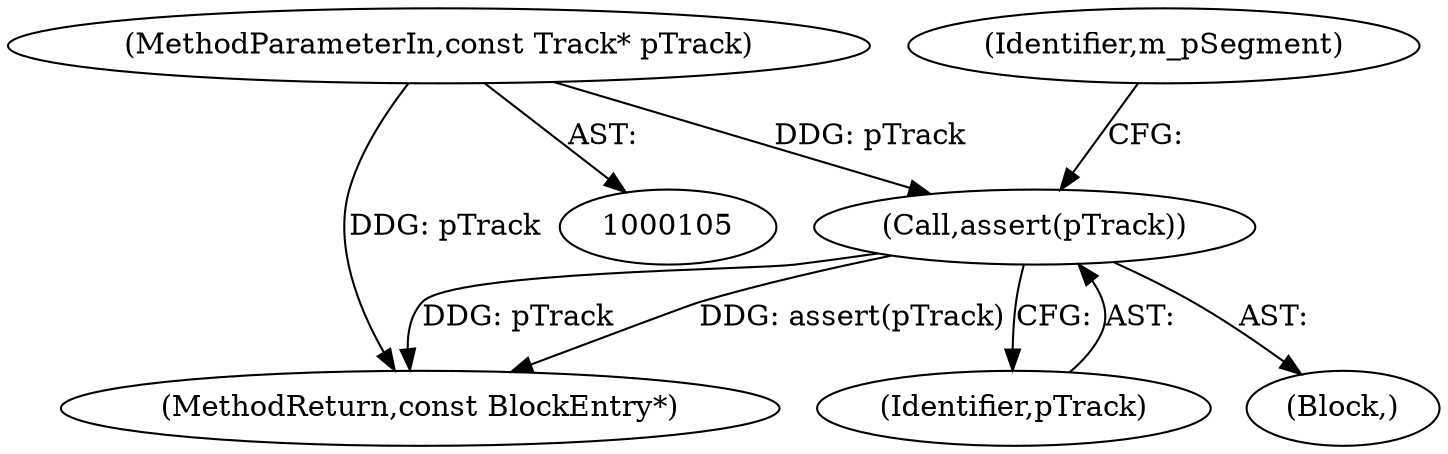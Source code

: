 digraph "0_Android_cc274e2abe8b2a6698a5c47d8aa4bb45f1f9538d_14@API" {
"1000109" [label="(Call,assert(pTrack))"];
"1000106" [label="(MethodParameterIn,const Track* pTrack)"];
"1000108" [label="(Block,)"];
"1000228" [label="(MethodReturn,const BlockEntry*)"];
"1000110" [label="(Identifier,pTrack)"];
"1000109" [label="(Call,assert(pTrack))"];
"1000113" [label="(Identifier,m_pSegment)"];
"1000106" [label="(MethodParameterIn,const Track* pTrack)"];
"1000109" -> "1000108"  [label="AST: "];
"1000109" -> "1000110"  [label="CFG: "];
"1000110" -> "1000109"  [label="AST: "];
"1000113" -> "1000109"  [label="CFG: "];
"1000109" -> "1000228"  [label="DDG: pTrack"];
"1000109" -> "1000228"  [label="DDG: assert(pTrack)"];
"1000106" -> "1000109"  [label="DDG: pTrack"];
"1000106" -> "1000105"  [label="AST: "];
"1000106" -> "1000228"  [label="DDG: pTrack"];
}
